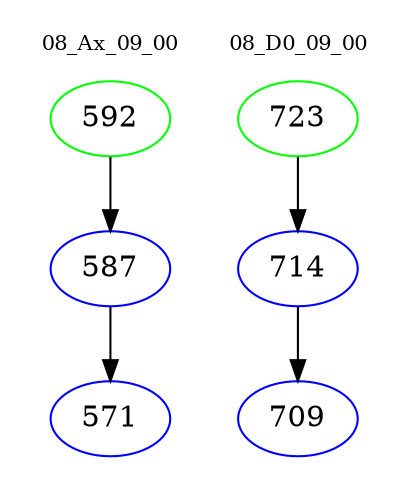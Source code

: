 digraph{
subgraph cluster_0 {
color = white
label = "08_Ax_09_00";
fontsize=10;
T0_592 [label="592", color="green"]
T0_592 -> T0_587 [color="black"]
T0_587 [label="587", color="blue"]
T0_587 -> T0_571 [color="black"]
T0_571 [label="571", color="blue"]
}
subgraph cluster_1 {
color = white
label = "08_D0_09_00";
fontsize=10;
T1_723 [label="723", color="green"]
T1_723 -> T1_714 [color="black"]
T1_714 [label="714", color="blue"]
T1_714 -> T1_709 [color="black"]
T1_709 [label="709", color="blue"]
}
}
